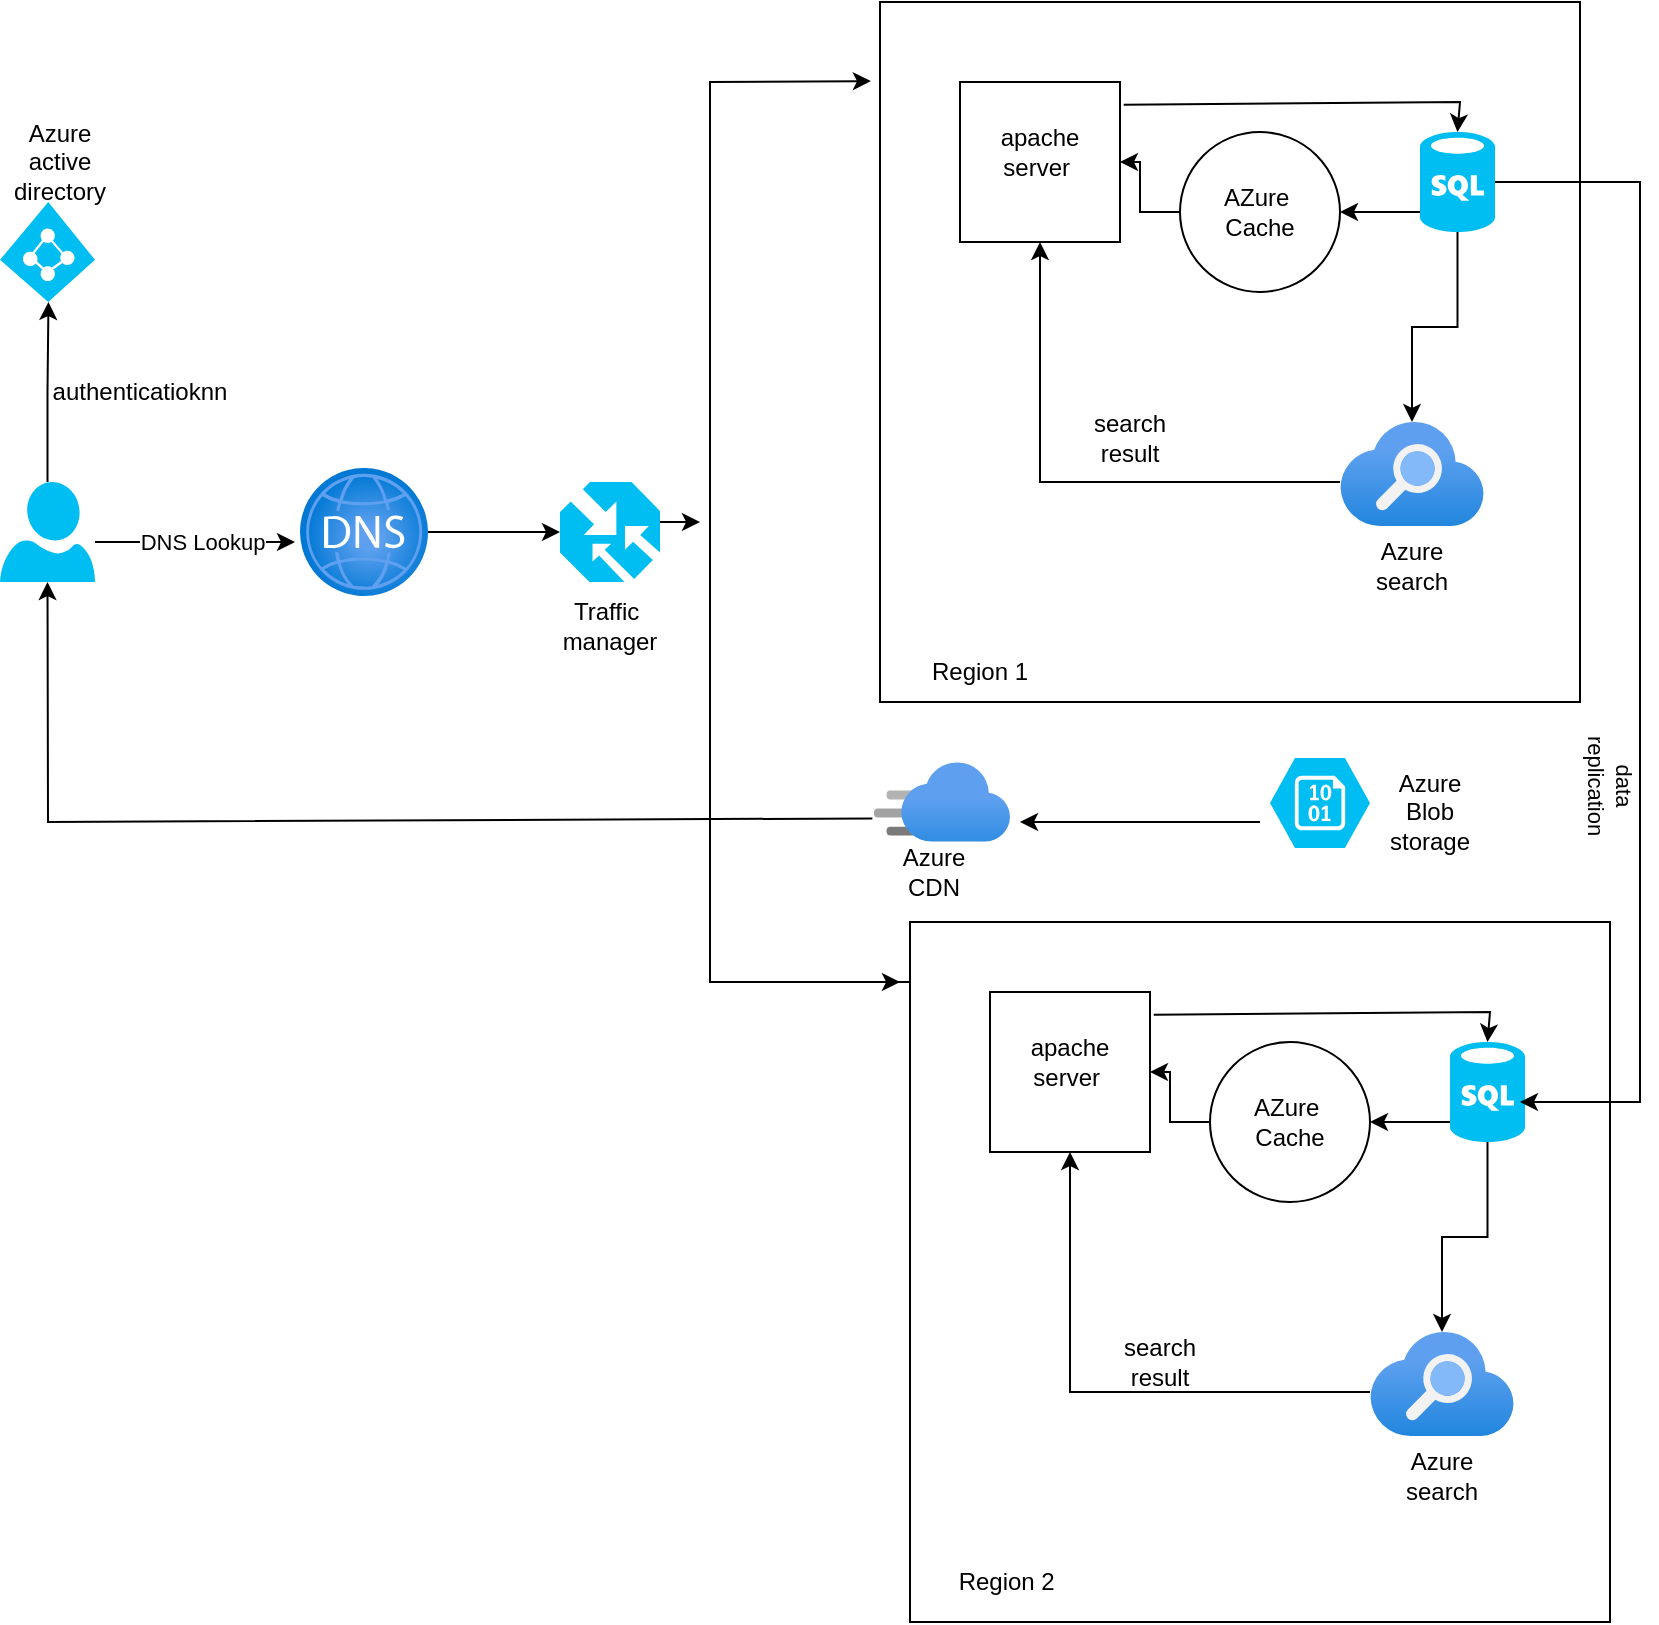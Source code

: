 <mxfile version="21.3.7" type="device">
  <diagram name="Page-1" id="dWCO0PaRXbDmJ0ySaopb">
    <mxGraphModel dx="1290" dy="1583" grid="1" gridSize="10" guides="1" tooltips="1" connect="1" arrows="1" fold="1" page="1" pageScale="1" pageWidth="850" pageHeight="1100" math="0" shadow="0">
      <root>
        <mxCell id="0" />
        <mxCell id="1" parent="0" />
        <mxCell id="aDdrtHYKACaiRRwXhaiK-5" value="" style="edgeStyle=orthogonalEdgeStyle;rounded=0;orthogonalLoop=1;jettySize=auto;html=1;entryX=0.51;entryY=1;entryDx=0;entryDy=0;entryPerimeter=0;" edge="1" parent="1" source="aDdrtHYKACaiRRwXhaiK-3" target="aDdrtHYKACaiRRwXhaiK-6">
          <mxGeometry relative="1" as="geometry">
            <mxPoint x="73.75" y="150" as="targetPoint" />
          </mxGeometry>
        </mxCell>
        <mxCell id="aDdrtHYKACaiRRwXhaiK-3" value="" style="verticalLabelPosition=bottom;html=1;verticalAlign=top;align=center;strokeColor=none;fillColor=#00BEF2;shape=mxgraph.azure.user;" vertex="1" parent="1">
          <mxGeometry x="10" y="230" width="47.5" height="50" as="geometry" />
        </mxCell>
        <mxCell id="aDdrtHYKACaiRRwXhaiK-6" value="" style="verticalLabelPosition=bottom;html=1;verticalAlign=top;align=center;strokeColor=none;fillColor=#00BEF2;shape=mxgraph.azure.azure_active_directory;" vertex="1" parent="1">
          <mxGeometry x="10" y="90" width="47.5" height="50" as="geometry" />
        </mxCell>
        <mxCell id="aDdrtHYKACaiRRwXhaiK-7" value="" style="image;aspect=fixed;html=1;points=[];align=center;fontSize=12;image=img/lib/azure2/networking/DNS_Zones.svg;" vertex="1" parent="1">
          <mxGeometry x="160" y="223" width="64" height="64" as="geometry" />
        </mxCell>
        <mxCell id="aDdrtHYKACaiRRwXhaiK-8" value="" style="endArrow=classic;html=1;rounded=0;" edge="1" parent="1">
          <mxGeometry relative="1" as="geometry">
            <mxPoint x="57.5" y="260" as="sourcePoint" />
            <mxPoint x="157.5" y="260" as="targetPoint" />
          </mxGeometry>
        </mxCell>
        <mxCell id="aDdrtHYKACaiRRwXhaiK-9" value="DNS Lookup" style="edgeLabel;resizable=0;html=1;align=center;verticalAlign=middle;" connectable="0" vertex="1" parent="aDdrtHYKACaiRRwXhaiK-8">
          <mxGeometry relative="1" as="geometry">
            <mxPoint x="3" as="offset" />
          </mxGeometry>
        </mxCell>
        <mxCell id="aDdrtHYKACaiRRwXhaiK-51" value="" style="edgeStyle=orthogonalEdgeStyle;rounded=0;orthogonalLoop=1;jettySize=auto;html=1;" edge="1" parent="1" source="aDdrtHYKACaiRRwXhaiK-10">
          <mxGeometry relative="1" as="geometry">
            <mxPoint x="360" y="250" as="targetPoint" />
            <Array as="points">
              <mxPoint x="340" y="250" />
              <mxPoint x="340" y="250" />
            </Array>
          </mxGeometry>
        </mxCell>
        <mxCell id="aDdrtHYKACaiRRwXhaiK-10" value="" style="verticalLabelPosition=bottom;html=1;verticalAlign=top;align=center;strokeColor=none;fillColor=#00BEF2;shape=mxgraph.azure.traffic_manager;pointerEvents=1;" vertex="1" parent="1">
          <mxGeometry x="290" y="230" width="50" height="50" as="geometry" />
        </mxCell>
        <mxCell id="aDdrtHYKACaiRRwXhaiK-11" value="" style="endArrow=classic;html=1;rounded=0;entryX=0;entryY=0.5;entryDx=0;entryDy=0;entryPerimeter=0;" edge="1" parent="1" source="aDdrtHYKACaiRRwXhaiK-7" target="aDdrtHYKACaiRRwXhaiK-10">
          <mxGeometry width="50" height="50" relative="1" as="geometry">
            <mxPoint x="170" y="280" as="sourcePoint" />
            <mxPoint x="220" y="230" as="targetPoint" />
          </mxGeometry>
        </mxCell>
        <mxCell id="aDdrtHYKACaiRRwXhaiK-12" value="" style="endArrow=classic;html=1;rounded=0;entryX=-0.013;entryY=0.113;entryDx=0;entryDy=0;entryPerimeter=0;" edge="1" parent="1" target="aDdrtHYKACaiRRwXhaiK-17">
          <mxGeometry width="50" height="50" relative="1" as="geometry">
            <mxPoint x="485" y="480" as="sourcePoint" />
            <mxPoint x="440" y="30" as="targetPoint" />
            <Array as="points">
              <mxPoint x="435" y="480" />
              <mxPoint x="365" y="480" />
              <mxPoint x="365" y="380" />
              <mxPoint x="365" y="260" />
              <mxPoint x="365" y="30" />
            </Array>
          </mxGeometry>
        </mxCell>
        <mxCell id="aDdrtHYKACaiRRwXhaiK-14" value="" style="endArrow=classic;html=1;rounded=0;" edge="1" parent="1">
          <mxGeometry width="50" height="50" relative="1" as="geometry">
            <mxPoint x="370" y="480" as="sourcePoint" />
            <mxPoint x="460" y="480" as="targetPoint" />
          </mxGeometry>
        </mxCell>
        <mxCell id="aDdrtHYKACaiRRwXhaiK-15" value="" style="whiteSpace=wrap;html=1;aspect=fixed;" vertex="1" parent="1">
          <mxGeometry x="465" y="450" width="350" height="350" as="geometry" />
        </mxCell>
        <mxCell id="aDdrtHYKACaiRRwXhaiK-17" value="" style="whiteSpace=wrap;html=1;aspect=fixed;" vertex="1" parent="1">
          <mxGeometry x="450" y="-10" width="350" height="350" as="geometry" />
        </mxCell>
        <mxCell id="aDdrtHYKACaiRRwXhaiK-18" value="" style="whiteSpace=wrap;html=1;aspect=fixed;" vertex="1" parent="1">
          <mxGeometry x="490" y="30" width="80" height="80" as="geometry" />
        </mxCell>
        <mxCell id="aDdrtHYKACaiRRwXhaiK-26" value="" style="edgeStyle=orthogonalEdgeStyle;rounded=0;orthogonalLoop=1;jettySize=auto;html=1;exitX=0.229;exitY=0.72;exitDx=0;exitDy=0;exitPerimeter=0;entryX=1;entryY=0.5;entryDx=0;entryDy=0;" edge="1" parent="1" source="aDdrtHYKACaiRRwXhaiK-20" target="aDdrtHYKACaiRRwXhaiK-24">
          <mxGeometry relative="1" as="geometry">
            <Array as="points">
              <mxPoint x="729" y="95" />
            </Array>
          </mxGeometry>
        </mxCell>
        <mxCell id="aDdrtHYKACaiRRwXhaiK-29" value="" style="edgeStyle=orthogonalEdgeStyle;rounded=0;orthogonalLoop=1;jettySize=auto;html=1;" edge="1" parent="1" source="aDdrtHYKACaiRRwXhaiK-20" target="aDdrtHYKACaiRRwXhaiK-21">
          <mxGeometry relative="1" as="geometry" />
        </mxCell>
        <mxCell id="aDdrtHYKACaiRRwXhaiK-20" value="" style="verticalLabelPosition=bottom;html=1;verticalAlign=top;align=center;strokeColor=none;fillColor=#00BEF2;shape=mxgraph.azure.sql_database;" vertex="1" parent="1">
          <mxGeometry x="720" y="55" width="37.5" height="50" as="geometry" />
        </mxCell>
        <mxCell id="aDdrtHYKACaiRRwXhaiK-21" value="" style="image;aspect=fixed;html=1;points=[];align=center;fontSize=12;image=img/lib/azure2/app_services/Search_Services.svg;" vertex="1" parent="1">
          <mxGeometry x="680" y="200" width="72" height="52" as="geometry" />
        </mxCell>
        <mxCell id="aDdrtHYKACaiRRwXhaiK-23" value="apache server&amp;nbsp;" style="text;html=1;strokeColor=none;fillColor=none;align=center;verticalAlign=middle;whiteSpace=wrap;rounded=0;" vertex="1" parent="1">
          <mxGeometry x="500" y="50" width="60" height="30" as="geometry" />
        </mxCell>
        <mxCell id="aDdrtHYKACaiRRwXhaiK-27" value="" style="edgeStyle=orthogonalEdgeStyle;rounded=0;orthogonalLoop=1;jettySize=auto;html=1;entryX=1;entryY=0.5;entryDx=0;entryDy=0;" edge="1" parent="1" source="aDdrtHYKACaiRRwXhaiK-24" target="aDdrtHYKACaiRRwXhaiK-18">
          <mxGeometry relative="1" as="geometry">
            <mxPoint x="580" y="60" as="targetPoint" />
          </mxGeometry>
        </mxCell>
        <mxCell id="aDdrtHYKACaiRRwXhaiK-24" value="" style="ellipse;whiteSpace=wrap;html=1;aspect=fixed;" vertex="1" parent="1">
          <mxGeometry x="600" y="55" width="80" height="80" as="geometry" />
        </mxCell>
        <mxCell id="aDdrtHYKACaiRRwXhaiK-25" value="AZure&amp;nbsp; Cache" style="text;html=1;strokeColor=none;fillColor=none;align=center;verticalAlign=middle;whiteSpace=wrap;rounded=0;" vertex="1" parent="1">
          <mxGeometry x="610" y="80" width="60" height="30" as="geometry" />
        </mxCell>
        <mxCell id="aDdrtHYKACaiRRwXhaiK-28" value="Azure search" style="text;html=1;strokeColor=none;fillColor=none;align=center;verticalAlign=middle;whiteSpace=wrap;rounded=0;" vertex="1" parent="1">
          <mxGeometry x="686" y="257" width="60" height="30" as="geometry" />
        </mxCell>
        <mxCell id="aDdrtHYKACaiRRwXhaiK-30" value="" style="endArrow=classic;html=1;rounded=0;" edge="1" parent="1">
          <mxGeometry width="50" height="50" relative="1" as="geometry">
            <mxPoint x="610" y="210" as="sourcePoint" />
            <mxPoint x="610" y="210" as="targetPoint" />
          </mxGeometry>
        </mxCell>
        <mxCell id="aDdrtHYKACaiRRwXhaiK-32" value="" style="endArrow=classic;html=1;rounded=0;entryX=0.5;entryY=1;entryDx=0;entryDy=0;" edge="1" parent="1" target="aDdrtHYKACaiRRwXhaiK-18">
          <mxGeometry width="50" height="50" relative="1" as="geometry">
            <mxPoint x="680" y="230" as="sourcePoint" />
            <mxPoint x="660" y="160" as="targetPoint" />
            <Array as="points">
              <mxPoint x="530" y="230" />
            </Array>
          </mxGeometry>
        </mxCell>
        <mxCell id="aDdrtHYKACaiRRwXhaiK-33" value="" style="endArrow=classic;html=1;rounded=0;exitX=1.023;exitY=0.142;exitDx=0;exitDy=0;entryX=0.5;entryY=0;entryDx=0;entryDy=0;entryPerimeter=0;exitPerimeter=0;" edge="1" parent="1" source="aDdrtHYKACaiRRwXhaiK-18" target="aDdrtHYKACaiRRwXhaiK-20">
          <mxGeometry width="50" height="50" relative="1" as="geometry">
            <mxPoint x="610" y="210" as="sourcePoint" />
            <mxPoint x="660" y="160" as="targetPoint" />
            <Array as="points">
              <mxPoint x="740" y="40" />
            </Array>
          </mxGeometry>
        </mxCell>
        <mxCell id="aDdrtHYKACaiRRwXhaiK-34" value="&amp;nbsp;Region 1&amp;nbsp;" style="text;html=1;strokeColor=none;fillColor=none;align=center;verticalAlign=middle;whiteSpace=wrap;rounded=0;" vertex="1" parent="1">
          <mxGeometry x="470" y="310" width="60" height="30" as="geometry" />
        </mxCell>
        <mxCell id="aDdrtHYKACaiRRwXhaiK-35" value="" style="whiteSpace=wrap;html=1;aspect=fixed;" vertex="1" parent="1">
          <mxGeometry x="465" y="450" width="350" height="350" as="geometry" />
        </mxCell>
        <mxCell id="aDdrtHYKACaiRRwXhaiK-36" value="" style="whiteSpace=wrap;html=1;aspect=fixed;" vertex="1" parent="1">
          <mxGeometry x="505" y="485" width="80" height="80" as="geometry" />
        </mxCell>
        <mxCell id="aDdrtHYKACaiRRwXhaiK-37" value="" style="edgeStyle=orthogonalEdgeStyle;rounded=0;orthogonalLoop=1;jettySize=auto;html=1;exitX=0.229;exitY=0.72;exitDx=0;exitDy=0;exitPerimeter=0;entryX=1;entryY=0.5;entryDx=0;entryDy=0;" edge="1" parent="1" source="aDdrtHYKACaiRRwXhaiK-39" target="aDdrtHYKACaiRRwXhaiK-43">
          <mxGeometry relative="1" as="geometry">
            <Array as="points">
              <mxPoint x="744" y="550" />
            </Array>
          </mxGeometry>
        </mxCell>
        <mxCell id="aDdrtHYKACaiRRwXhaiK-38" value="" style="edgeStyle=orthogonalEdgeStyle;rounded=0;orthogonalLoop=1;jettySize=auto;html=1;" edge="1" parent="1" source="aDdrtHYKACaiRRwXhaiK-39" target="aDdrtHYKACaiRRwXhaiK-40">
          <mxGeometry relative="1" as="geometry" />
        </mxCell>
        <mxCell id="aDdrtHYKACaiRRwXhaiK-39" value="" style="verticalLabelPosition=bottom;html=1;verticalAlign=top;align=center;strokeColor=none;fillColor=#00BEF2;shape=mxgraph.azure.sql_database;" vertex="1" parent="1">
          <mxGeometry x="735" y="510" width="37.5" height="50" as="geometry" />
        </mxCell>
        <mxCell id="aDdrtHYKACaiRRwXhaiK-40" value="" style="image;aspect=fixed;html=1;points=[];align=center;fontSize=12;image=img/lib/azure2/app_services/Search_Services.svg;" vertex="1" parent="1">
          <mxGeometry x="695" y="655" width="72" height="52" as="geometry" />
        </mxCell>
        <mxCell id="aDdrtHYKACaiRRwXhaiK-41" value="apache server&amp;nbsp;" style="text;html=1;strokeColor=none;fillColor=none;align=center;verticalAlign=middle;whiteSpace=wrap;rounded=0;" vertex="1" parent="1">
          <mxGeometry x="515" y="505" width="60" height="30" as="geometry" />
        </mxCell>
        <mxCell id="aDdrtHYKACaiRRwXhaiK-42" value="" style="edgeStyle=orthogonalEdgeStyle;rounded=0;orthogonalLoop=1;jettySize=auto;html=1;entryX=1;entryY=0.5;entryDx=0;entryDy=0;" edge="1" parent="1" source="aDdrtHYKACaiRRwXhaiK-43" target="aDdrtHYKACaiRRwXhaiK-36">
          <mxGeometry relative="1" as="geometry">
            <mxPoint x="595" y="515" as="targetPoint" />
          </mxGeometry>
        </mxCell>
        <mxCell id="aDdrtHYKACaiRRwXhaiK-43" value="" style="ellipse;whiteSpace=wrap;html=1;aspect=fixed;" vertex="1" parent="1">
          <mxGeometry x="615" y="510" width="80" height="80" as="geometry" />
        </mxCell>
        <mxCell id="aDdrtHYKACaiRRwXhaiK-44" value="AZure&amp;nbsp; Cache" style="text;html=1;strokeColor=none;fillColor=none;align=center;verticalAlign=middle;whiteSpace=wrap;rounded=0;" vertex="1" parent="1">
          <mxGeometry x="625" y="535" width="60" height="30" as="geometry" />
        </mxCell>
        <mxCell id="aDdrtHYKACaiRRwXhaiK-45" value="Azure search" style="text;html=1;strokeColor=none;fillColor=none;align=center;verticalAlign=middle;whiteSpace=wrap;rounded=0;" vertex="1" parent="1">
          <mxGeometry x="701" y="712" width="60" height="30" as="geometry" />
        </mxCell>
        <mxCell id="aDdrtHYKACaiRRwXhaiK-46" value="" style="endArrow=classic;html=1;rounded=0;" edge="1" parent="1">
          <mxGeometry width="50" height="50" relative="1" as="geometry">
            <mxPoint x="625" y="665" as="sourcePoint" />
            <mxPoint x="625" y="665" as="targetPoint" />
          </mxGeometry>
        </mxCell>
        <mxCell id="aDdrtHYKACaiRRwXhaiK-47" value="" style="endArrow=classic;html=1;rounded=0;entryX=0.5;entryY=1;entryDx=0;entryDy=0;" edge="1" parent="1" target="aDdrtHYKACaiRRwXhaiK-36">
          <mxGeometry width="50" height="50" relative="1" as="geometry">
            <mxPoint x="695" y="685" as="sourcePoint" />
            <mxPoint x="675" y="615" as="targetPoint" />
            <Array as="points">
              <mxPoint x="545" y="685" />
            </Array>
          </mxGeometry>
        </mxCell>
        <mxCell id="aDdrtHYKACaiRRwXhaiK-48" value="" style="endArrow=classic;html=1;rounded=0;exitX=1.023;exitY=0.142;exitDx=0;exitDy=0;entryX=0.5;entryY=0;entryDx=0;entryDy=0;entryPerimeter=0;exitPerimeter=0;" edge="1" parent="1" source="aDdrtHYKACaiRRwXhaiK-36" target="aDdrtHYKACaiRRwXhaiK-39">
          <mxGeometry width="50" height="50" relative="1" as="geometry">
            <mxPoint x="625" y="665" as="sourcePoint" />
            <mxPoint x="675" y="615" as="targetPoint" />
            <Array as="points">
              <mxPoint x="755" y="495" />
            </Array>
          </mxGeometry>
        </mxCell>
        <mxCell id="aDdrtHYKACaiRRwXhaiK-49" value="Region 2&amp;nbsp;" style="text;html=1;strokeColor=none;fillColor=none;align=center;verticalAlign=middle;whiteSpace=wrap;rounded=0;" vertex="1" parent="1">
          <mxGeometry x="485" y="765" width="60" height="30" as="geometry" />
        </mxCell>
        <mxCell id="aDdrtHYKACaiRRwXhaiK-50" value="Traffic&amp;nbsp;&lt;br&gt;manager" style="text;html=1;strokeColor=none;fillColor=none;align=center;verticalAlign=middle;whiteSpace=wrap;rounded=0;" vertex="1" parent="1">
          <mxGeometry x="285" y="287" width="60" height="30" as="geometry" />
        </mxCell>
        <mxCell id="aDdrtHYKACaiRRwXhaiK-53" value="" style="endArrow=classic;html=1;rounded=0;exitX=1;exitY=0.5;exitDx=0;exitDy=0;exitPerimeter=0;" edge="1" parent="1" source="aDdrtHYKACaiRRwXhaiK-20">
          <mxGeometry relative="1" as="geometry">
            <mxPoint x="830" y="150" as="sourcePoint" />
            <mxPoint x="770" y="540" as="targetPoint" />
            <Array as="points">
              <mxPoint x="830" y="80" />
              <mxPoint x="830" y="200" />
              <mxPoint x="830" y="540" />
              <mxPoint x="770" y="540" />
            </Array>
          </mxGeometry>
        </mxCell>
        <mxCell id="aDdrtHYKACaiRRwXhaiK-54" value="data &lt;br&gt;replication" style="edgeLabel;resizable=0;html=1;align=center;verticalAlign=middle;rotation=90;" connectable="0" vertex="1" parent="aDdrtHYKACaiRRwXhaiK-53">
          <mxGeometry relative="1" as="geometry">
            <mxPoint x="-15" y="77" as="offset" />
          </mxGeometry>
        </mxCell>
        <mxCell id="aDdrtHYKACaiRRwXhaiK-55" value="Azure active directory" style="text;html=1;strokeColor=none;fillColor=none;align=center;verticalAlign=middle;whiteSpace=wrap;rounded=0;" vertex="1" parent="1">
          <mxGeometry x="10" y="55" width="60" height="30" as="geometry" />
        </mxCell>
        <mxCell id="aDdrtHYKACaiRRwXhaiK-56" value="" style="image;aspect=fixed;html=1;points=[];align=center;fontSize=12;image=img/lib/azure2/networking/CDN_Profiles.svg;" vertex="1" parent="1">
          <mxGeometry x="447" y="370" width="68" height="40" as="geometry" />
        </mxCell>
        <mxCell id="aDdrtHYKACaiRRwXhaiK-57" value="" style="endArrow=classic;html=1;rounded=0;entryX=0.5;entryY=1;entryDx=0;entryDy=0;entryPerimeter=0;exitX=-0.012;exitY=0.705;exitDx=0;exitDy=0;exitPerimeter=0;" edge="1" parent="1" source="aDdrtHYKACaiRRwXhaiK-56" target="aDdrtHYKACaiRRwXhaiK-3">
          <mxGeometry width="50" height="50" relative="1" as="geometry">
            <mxPoint x="200" y="470" as="sourcePoint" />
            <mxPoint x="50" y="330" as="targetPoint" />
            <Array as="points">
              <mxPoint x="34" y="400" />
            </Array>
          </mxGeometry>
        </mxCell>
        <mxCell id="aDdrtHYKACaiRRwXhaiK-58" value="" style="verticalLabelPosition=bottom;html=1;verticalAlign=top;align=center;strokeColor=none;fillColor=#00BEF2;shape=mxgraph.azure.storage_blob;" vertex="1" parent="1">
          <mxGeometry x="645" y="368" width="50" height="45" as="geometry" />
        </mxCell>
        <mxCell id="aDdrtHYKACaiRRwXhaiK-59" value="" style="endArrow=classic;html=1;rounded=0;" edge="1" parent="1">
          <mxGeometry width="50" height="50" relative="1" as="geometry">
            <mxPoint x="640" y="400" as="sourcePoint" />
            <mxPoint x="520" y="400" as="targetPoint" />
          </mxGeometry>
        </mxCell>
        <mxCell id="aDdrtHYKACaiRRwXhaiK-60" value="Azure CDN" style="text;html=1;strokeColor=none;fillColor=none;align=center;verticalAlign=middle;whiteSpace=wrap;rounded=0;" vertex="1" parent="1">
          <mxGeometry x="447" y="410" width="60" height="30" as="geometry" />
        </mxCell>
        <mxCell id="aDdrtHYKACaiRRwXhaiK-61" value="Azure Blob storage" style="text;html=1;strokeColor=none;fillColor=none;align=center;verticalAlign=middle;whiteSpace=wrap;rounded=0;" vertex="1" parent="1">
          <mxGeometry x="695" y="380" width="60" height="30" as="geometry" />
        </mxCell>
        <mxCell id="aDdrtHYKACaiRRwXhaiK-63" value="authenticatioknn" style="text;html=1;strokeColor=none;fillColor=none;align=center;verticalAlign=middle;whiteSpace=wrap;rounded=0;" vertex="1" parent="1">
          <mxGeometry x="50" y="170" width="60" height="30" as="geometry" />
        </mxCell>
        <mxCell id="aDdrtHYKACaiRRwXhaiK-64" value="search result" style="text;html=1;strokeColor=none;fillColor=none;align=center;verticalAlign=middle;whiteSpace=wrap;rounded=0;" vertex="1" parent="1">
          <mxGeometry x="545" y="193" width="60" height="30" as="geometry" />
        </mxCell>
        <mxCell id="aDdrtHYKACaiRRwXhaiK-66" value="search result" style="text;html=1;strokeColor=none;fillColor=none;align=center;verticalAlign=middle;whiteSpace=wrap;rounded=0;" vertex="1" parent="1">
          <mxGeometry x="560" y="655" width="60" height="30" as="geometry" />
        </mxCell>
      </root>
    </mxGraphModel>
  </diagram>
</mxfile>
